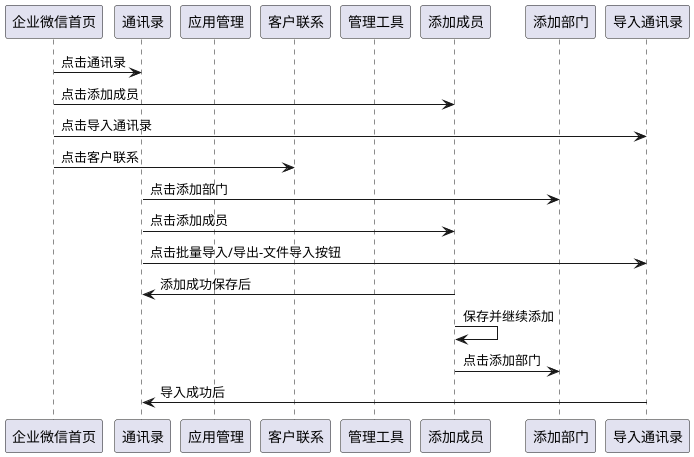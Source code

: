 @startuml

participant 企业微信首页 as main

participant 通讯录 as contact

participant 应用管理 as ApplicationManagement

participant 客户联系 as CustomerContact

participant 管理工具 as managementTool

participant 添加成员 as add_member

participant 添加部门 as add_department

participant 导入通讯录 as import_addressBook


main -> contact: 点击通讯录
main -> add_member: 点击添加成员
main -> import_addressBook: 点击导入通讯录
main -> CustomerContact: 点击客户联系
contact -> add_department: 点击添加部门
contact -> add_member: 点击添加成员
contact -> import_addressBook :点击批量导入/导出-文件导入按钮
add_member -> contact: 添加成功保存后
add_member -> add_member: 保存并继续添加
add_member -> add_department: 点击添加部门

import_addressBook -> contact: 导入成功后

@enduml